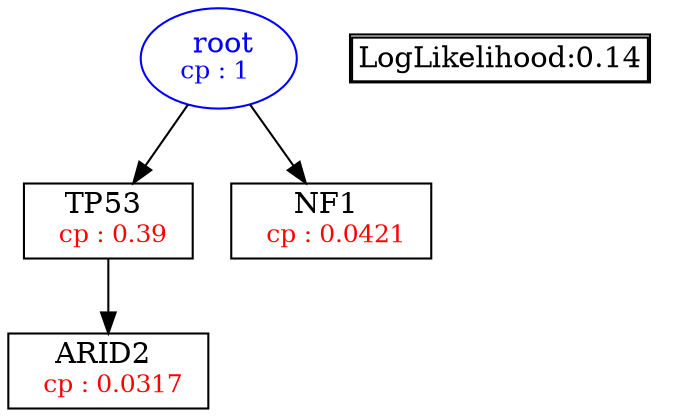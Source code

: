 digraph tree {
    "root" [label=<<font color='Blue'> root</font><br/><font color='Blue' POINT-SIZE='12'>cp : 1 </font>>, shape=oval, color=Blue];
    "S2" [label =<TP53 <br/> <font color='Red' POINT-SIZE='12'> cp : 0.39 </font>>, shape=box];
    "S1" [label =<ARID2 <br/> <font color='Red' POINT-SIZE='12'> cp : 0.0317 </font>>, shape=box];
    "S3" [label =<NF1 <br/> <font color='Red' POINT-SIZE='12'> cp : 0.0421 </font>>, shape=box];
    "root" -> "S2";
    "root" -> "S3";
    "S2" -> "S1";

    node[shape=plaintext]
    fontsize="10"
    struct1 [label=
    <<TABLE BORDER="1" CELLBORDER="1" CELLSPACING="0" >
    <TR><TD ALIGN="LEFT">LogLikelihood:0.14</TD></TR>
    </TABLE>>];

}
